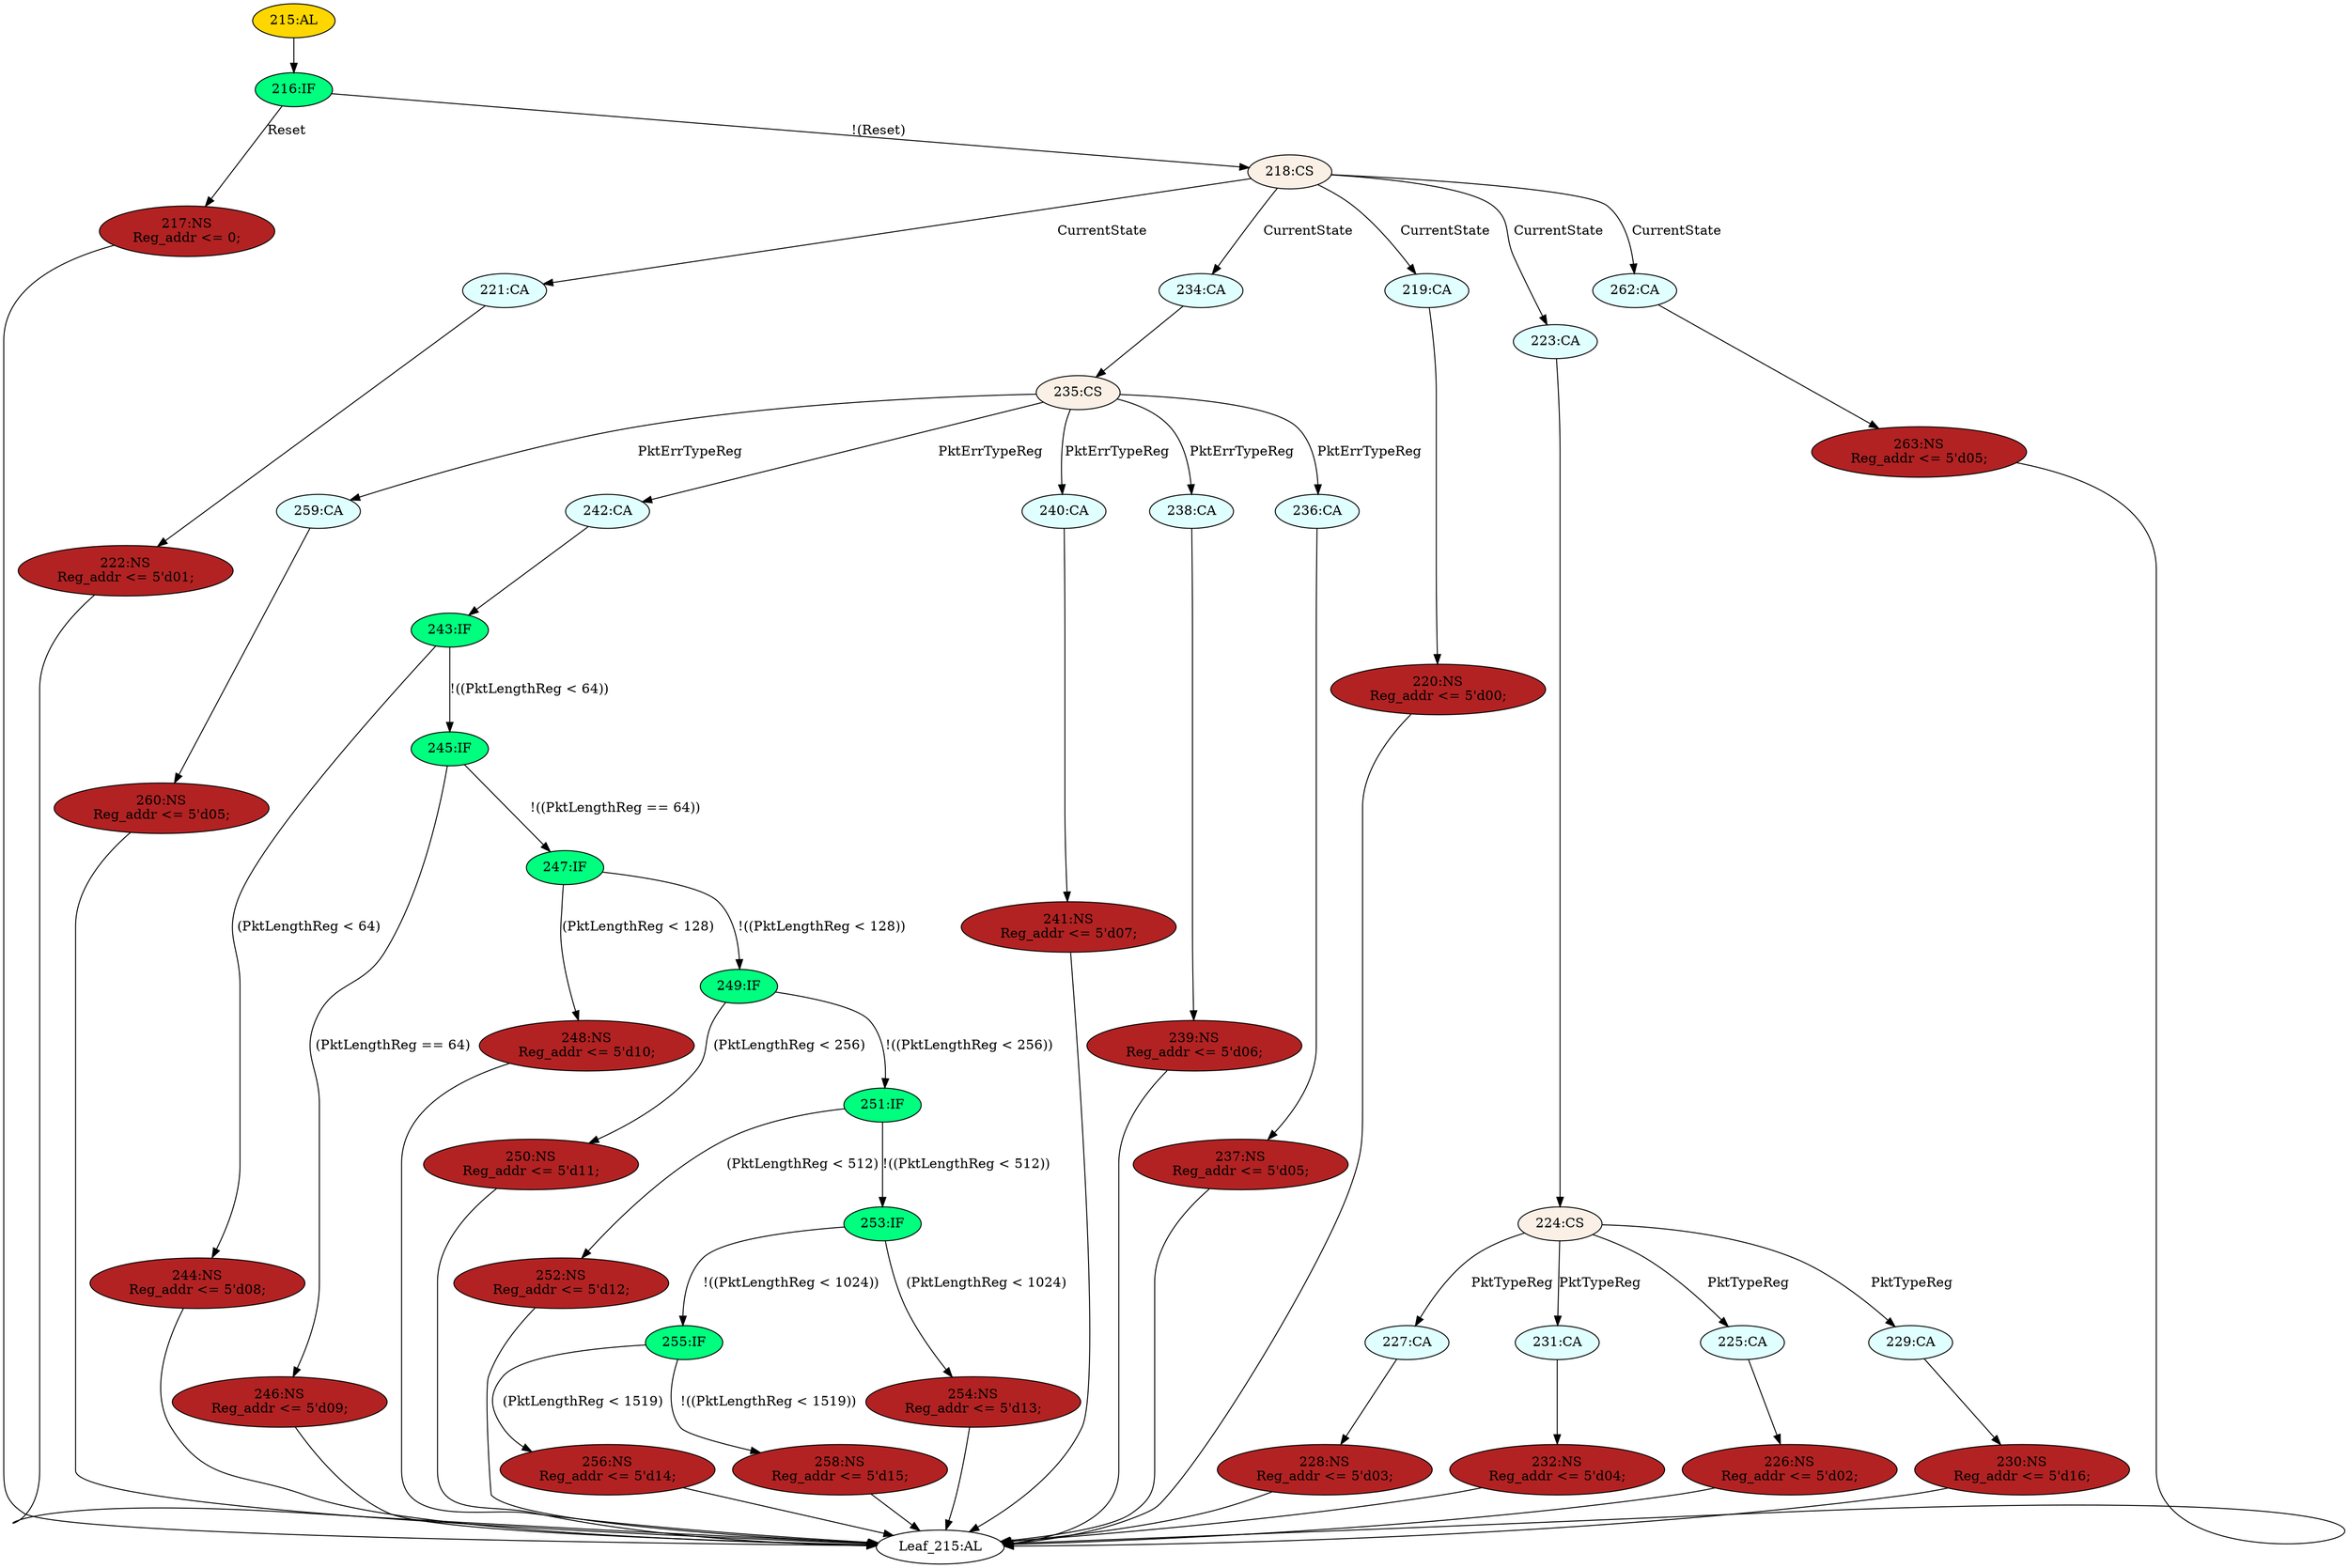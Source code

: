 strict digraph "" {
	node [label="\N"];
	"263:NS"	 [ast="<pyverilog.vparser.ast.NonblockingSubstitution object at 0x7f8c06320dd0>",
		fillcolor=firebrick,
		label="263:NS
Reg_addr <= 5'd05;",
		statements="[<pyverilog.vparser.ast.NonblockingSubstitution object at 0x7f8c06320dd0>]",
		style=filled,
		typ=NonblockingSubstitution];
	"Leaf_215:AL"	 [def_var="['Reg_addr']",
		label="Leaf_215:AL"];
	"263:NS" -> "Leaf_215:AL"	 [cond="[]",
		lineno=None];
	"227:CA"	 [ast="<pyverilog.vparser.ast.Case object at 0x7f8c06320390>",
		fillcolor=lightcyan,
		label="227:CA",
		statements="[]",
		style=filled,
		typ=Case];
	"228:NS"	 [ast="<pyverilog.vparser.ast.NonblockingSubstitution object at 0x7f8c06320e50>",
		fillcolor=firebrick,
		label="228:NS
Reg_addr <= 5'd03;",
		statements="[<pyverilog.vparser.ast.NonblockingSubstitution object at 0x7f8c06320e50>]",
		style=filled,
		typ=NonblockingSubstitution];
	"227:CA" -> "228:NS"	 [cond="[]",
		lineno=None];
	"228:NS" -> "Leaf_215:AL"	 [cond="[]",
		lineno=None];
	"255:IF"	 [ast="<pyverilog.vparser.ast.IfStatement object at 0x7f8c06323210>",
		fillcolor=springgreen,
		label="255:IF",
		statements="[]",
		style=filled,
		typ=IfStatement];
	"256:NS"	 [ast="<pyverilog.vparser.ast.NonblockingSubstitution object at 0x7f8c06323410>",
		fillcolor=firebrick,
		label="256:NS
Reg_addr <= 5'd14;",
		statements="[<pyverilog.vparser.ast.NonblockingSubstitution object at 0x7f8c06323410>]",
		style=filled,
		typ=NonblockingSubstitution];
	"255:IF" -> "256:NS"	 [cond="['PktLengthReg']",
		label="(PktLengthReg < 1519)",
		lineno=255];
	"258:NS"	 [ast="<pyverilog.vparser.ast.NonblockingSubstitution object at 0x7f8c06323290>",
		fillcolor=firebrick,
		label="258:NS
Reg_addr <= 5'd15;",
		statements="[<pyverilog.vparser.ast.NonblockingSubstitution object at 0x7f8c06323290>]",
		style=filled,
		typ=NonblockingSubstitution];
	"255:IF" -> "258:NS"	 [cond="['PktLengthReg']",
		label="!((PktLengthReg < 1519))",
		lineno=255];
	"221:CA"	 [ast="<pyverilog.vparser.ast.Case object at 0x7f8c06323790>",
		fillcolor=lightcyan,
		label="221:CA",
		statements="[]",
		style=filled,
		typ=Case];
	"222:NS"	 [ast="<pyverilog.vparser.ast.NonblockingSubstitution object at 0x7f8c06323850>",
		fillcolor=firebrick,
		label="222:NS
Reg_addr <= 5'd01;",
		statements="[<pyverilog.vparser.ast.NonblockingSubstitution object at 0x7f8c06323850>]",
		style=filled,
		typ=NonblockingSubstitution];
	"221:CA" -> "222:NS"	 [cond="[]",
		lineno=None];
	"254:NS"	 [ast="<pyverilog.vparser.ast.NonblockingSubstitution object at 0x7f8c06323990>",
		fillcolor=firebrick,
		label="254:NS
Reg_addr <= 5'd13;",
		statements="[<pyverilog.vparser.ast.NonblockingSubstitution object at 0x7f8c06323990>]",
		style=filled,
		typ=NonblockingSubstitution];
	"254:NS" -> "Leaf_215:AL"	 [cond="[]",
		lineno=None];
	"259:CA"	 [ast="<pyverilog.vparser.ast.Case object at 0x7f8c06323ad0>",
		fillcolor=lightcyan,
		label="259:CA",
		statements="[]",
		style=filled,
		typ=Case];
	"260:NS"	 [ast="<pyverilog.vparser.ast.NonblockingSubstitution object at 0x7f8c06323b10>",
		fillcolor=firebrick,
		label="260:NS
Reg_addr <= 5'd05;",
		statements="[<pyverilog.vparser.ast.NonblockingSubstitution object at 0x7f8c06323b10>]",
		style=filled,
		typ=NonblockingSubstitution];
	"259:CA" -> "260:NS"	 [cond="[]",
		lineno=None];
	"220:NS"	 [ast="<pyverilog.vparser.ast.NonblockingSubstitution object at 0x7f8c06323c50>",
		fillcolor=firebrick,
		label="220:NS
Reg_addr <= 5'd00;",
		statements="[<pyverilog.vparser.ast.NonblockingSubstitution object at 0x7f8c06323c50>]",
		style=filled,
		typ=NonblockingSubstitution];
	"220:NS" -> "Leaf_215:AL"	 [cond="[]",
		lineno=None];
	"237:NS"	 [ast="<pyverilog.vparser.ast.NonblockingSubstitution object at 0x7f8c06323d90>",
		fillcolor=firebrick,
		label="237:NS
Reg_addr <= 5'd05;",
		statements="[<pyverilog.vparser.ast.NonblockingSubstitution object at 0x7f8c06323d90>]",
		style=filled,
		typ=NonblockingSubstitution];
	"237:NS" -> "Leaf_215:AL"	 [cond="[]",
		lineno=None];
	"226:NS"	 [ast="<pyverilog.vparser.ast.NonblockingSubstitution object at 0x7f8c06323ed0>",
		fillcolor=firebrick,
		label="226:NS
Reg_addr <= 5'd02;",
		statements="[<pyverilog.vparser.ast.NonblockingSubstitution object at 0x7f8c06323ed0>]",
		style=filled,
		typ=NonblockingSubstitution];
	"226:NS" -> "Leaf_215:AL"	 [cond="[]",
		lineno=None];
	"239:NS"	 [ast="<pyverilog.vparser.ast.NonblockingSubstitution object at 0x7f8c06325050>",
		fillcolor=firebrick,
		label="239:NS
Reg_addr <= 5'd06;",
		statements="[<pyverilog.vparser.ast.NonblockingSubstitution object at 0x7f8c06325050>]",
		style=filled,
		typ=NonblockingSubstitution];
	"239:NS" -> "Leaf_215:AL"	 [cond="[]",
		lineno=None];
	"244:NS"	 [ast="<pyverilog.vparser.ast.NonblockingSubstitution object at 0x7f8c06325190>",
		fillcolor=firebrick,
		label="244:NS
Reg_addr <= 5'd08;",
		statements="[<pyverilog.vparser.ast.NonblockingSubstitution object at 0x7f8c06325190>]",
		style=filled,
		typ=NonblockingSubstitution];
	"244:NS" -> "Leaf_215:AL"	 [cond="[]",
		lineno=None];
	"231:CA"	 [ast="<pyverilog.vparser.ast.Case object at 0x7f8c063252d0>",
		fillcolor=lightcyan,
		label="231:CA",
		statements="[]",
		style=filled,
		typ=Case];
	"232:NS"	 [ast="<pyverilog.vparser.ast.NonblockingSubstitution object at 0x7f8c06325310>",
		fillcolor=firebrick,
		label="232:NS
Reg_addr <= 5'd04;",
		statements="[<pyverilog.vparser.ast.NonblockingSubstitution object at 0x7f8c06325310>]",
		style=filled,
		typ=NonblockingSubstitution];
	"231:CA" -> "232:NS"	 [cond="[]",
		lineno=None];
	"216:IF"	 [ast="<pyverilog.vparser.ast.IfStatement object at 0x7f8c06325450>",
		fillcolor=springgreen,
		label="216:IF",
		statements="[]",
		style=filled,
		typ=IfStatement];
	"217:NS"	 [ast="<pyverilog.vparser.ast.NonblockingSubstitution object at 0x7f8c0632aa50>",
		fillcolor=firebrick,
		label="217:NS
Reg_addr <= 0;",
		statements="[<pyverilog.vparser.ast.NonblockingSubstitution object at 0x7f8c0632aa50>]",
		style=filled,
		typ=NonblockingSubstitution];
	"216:IF" -> "217:NS"	 [cond="['Reset']",
		label=Reset,
		lineno=216];
	"218:CS"	 [ast="<pyverilog.vparser.ast.CaseStatement object at 0x7f8c06325490>",
		fillcolor=linen,
		label="218:CS",
		statements="[]",
		style=filled,
		typ=CaseStatement];
	"216:IF" -> "218:CS"	 [cond="['Reset']",
		label="!(Reset)",
		lineno=216];
	"242:CA"	 [ast="<pyverilog.vparser.ast.Case object at 0x7f8c06325dd0>",
		fillcolor=lightcyan,
		label="242:CA",
		statements="[]",
		style=filled,
		typ=Case];
	"243:IF"	 [ast="<pyverilog.vparser.ast.IfStatement object at 0x7f8c06325e50>",
		fillcolor=springgreen,
		label="243:IF",
		statements="[]",
		style=filled,
		typ=IfStatement];
	"242:CA" -> "243:IF"	 [cond="[]",
		lineno=None];
	"225:CA"	 [ast="<pyverilog.vparser.ast.Case object at 0x7f8c06325710>",
		fillcolor=lightcyan,
		label="225:CA",
		statements="[]",
		style=filled,
		typ=Case];
	"225:CA" -> "226:NS"	 [cond="[]",
		lineno=None];
	"252:NS"	 [ast="<pyverilog.vparser.ast.NonblockingSubstitution object at 0x7f8c0632a150>",
		fillcolor=firebrick,
		label="252:NS
Reg_addr <= 5'd12;",
		statements="[<pyverilog.vparser.ast.NonblockingSubstitution object at 0x7f8c0632a150>]",
		style=filled,
		typ=NonblockingSubstitution];
	"252:NS" -> "Leaf_215:AL"	 [cond="[]",
		lineno=None];
	"217:NS" -> "Leaf_215:AL"	 [cond="[]",
		lineno=None];
	"253:IF"	 [ast="<pyverilog.vparser.ast.IfStatement object at 0x7f8c06325f90>",
		fillcolor=springgreen,
		label="253:IF",
		statements="[]",
		style=filled,
		typ=IfStatement];
	"253:IF" -> "255:IF"	 [cond="['PktLengthReg']",
		label="!((PktLengthReg < 1024))",
		lineno=253];
	"253:IF" -> "254:NS"	 [cond="['PktLengthReg']",
		label="(PktLengthReg < 1024)",
		lineno=253];
	"245:IF"	 [ast="<pyverilog.vparser.ast.IfStatement object at 0x7f8c06325e90>",
		fillcolor=springgreen,
		label="245:IF",
		statements="[]",
		style=filled,
		typ=IfStatement];
	"246:NS"	 [ast="<pyverilog.vparser.ast.NonblockingSubstitution object at 0x7f8c0632a6d0>",
		fillcolor=firebrick,
		label="246:NS
Reg_addr <= 5'd09;",
		statements="[<pyverilog.vparser.ast.NonblockingSubstitution object at 0x7f8c0632a6d0>]",
		style=filled,
		typ=NonblockingSubstitution];
	"245:IF" -> "246:NS"	 [cond="['PktLengthReg']",
		label="(PktLengthReg == 64)",
		lineno=245];
	"247:IF"	 [ast="<pyverilog.vparser.ast.IfStatement object at 0x7f8c06325ed0>",
		fillcolor=springgreen,
		label="247:IF",
		statements="[]",
		style=filled,
		typ=IfStatement];
	"245:IF" -> "247:IF"	 [cond="['PktLengthReg']",
		label="!((PktLengthReg == 64))",
		lineno=245];
	"234:CA"	 [ast="<pyverilog.vparser.ast.Case object at 0x7f8c06325950>",
		fillcolor=lightcyan,
		label="234:CA",
		statements="[]",
		style=filled,
		typ=Case];
	"235:CS"	 [ast="<pyverilog.vparser.ast.CaseStatement object at 0x7f8c06325a10>",
		fillcolor=linen,
		label="235:CS",
		statements="[]",
		style=filled,
		typ=CaseStatement];
	"234:CA" -> "235:CS"	 [cond="[]",
		lineno=None];
	"250:NS"	 [ast="<pyverilog.vparser.ast.NonblockingSubstitution object at 0x7f8c0632a390>",
		fillcolor=firebrick,
		label="250:NS
Reg_addr <= 5'd11;",
		statements="[<pyverilog.vparser.ast.NonblockingSubstitution object at 0x7f8c0632a390>]",
		style=filled,
		typ=NonblockingSubstitution];
	"250:NS" -> "Leaf_215:AL"	 [cond="[]",
		lineno=None];
	"240:CA"	 [ast="<pyverilog.vparser.ast.Case object at 0x7f8c06325bd0>",
		fillcolor=lightcyan,
		label="240:CA",
		statements="[]",
		style=filled,
		typ=Case];
	"241:NS"	 [ast="<pyverilog.vparser.ast.NonblockingSubstitution object at 0x7f8c06325c50>",
		fillcolor=firebrick,
		label="241:NS
Reg_addr <= 5'd07;",
		statements="[<pyverilog.vparser.ast.NonblockingSubstitution object at 0x7f8c06325c50>]",
		style=filled,
		typ=NonblockingSubstitution];
	"240:CA" -> "241:NS"	 [cond="[]",
		lineno=None];
	"215:AL"	 [ast="<pyverilog.vparser.ast.Always object at 0x7f8c0632abd0>",
		clk_sens=True,
		fillcolor=gold,
		label="215:AL",
		sens="['Clk', 'Reset']",
		statements="[]",
		style=filled,
		typ=Always,
		use_var="['Reset', 'PktTypeReg', 'PktErrTypeReg', 'CurrentState', 'PktLengthReg']"];
	"215:AL" -> "216:IF"	 [cond="[]",
		lineno=None];
	"235:CS" -> "259:CA"	 [cond="['PktErrTypeReg']",
		label=PktErrTypeReg,
		lineno=235];
	"235:CS" -> "242:CA"	 [cond="['PktErrTypeReg']",
		label=PktErrTypeReg,
		lineno=235];
	"235:CS" -> "240:CA"	 [cond="['PktErrTypeReg']",
		label=PktErrTypeReg,
		lineno=235];
	"238:CA"	 [ast="<pyverilog.vparser.ast.Case object at 0x7f8c06325b50>",
		fillcolor=lightcyan,
		label="238:CA",
		statements="[]",
		style=filled,
		typ=Case];
	"235:CS" -> "238:CA"	 [cond="['PktErrTypeReg']",
		label=PktErrTypeReg,
		lineno=235];
	"236:CA"	 [ast="<pyverilog.vparser.ast.Case object at 0x7f8c06325ad0>",
		fillcolor=lightcyan,
		label="236:CA",
		statements="[]",
		style=filled,
		typ=Case];
	"235:CS" -> "236:CA"	 [cond="['PktErrTypeReg']",
		label=PktErrTypeReg,
		lineno=235];
	"219:CA"	 [ast="<pyverilog.vparser.ast.Case object at 0x7f8c06325590>",
		fillcolor=lightcyan,
		label="219:CA",
		statements="[]",
		style=filled,
		typ=Case];
	"219:CA" -> "220:NS"	 [cond="[]",
		lineno=None];
	"241:NS" -> "Leaf_215:AL"	 [cond="[]",
		lineno=None];
	"243:IF" -> "244:NS"	 [cond="['PktLengthReg']",
		label="(PktLengthReg < 64)",
		lineno=243];
	"243:IF" -> "245:IF"	 [cond="['PktLengthReg']",
		label="!((PktLengthReg < 64))",
		lineno=243];
	"232:NS" -> "Leaf_215:AL"	 [cond="[]",
		lineno=None];
	"222:NS" -> "Leaf_215:AL"	 [cond="[]",
		lineno=None];
	"256:NS" -> "Leaf_215:AL"	 [cond="[]",
		lineno=None];
	"251:IF"	 [ast="<pyverilog.vparser.ast.IfStatement object at 0x7f8c06325f50>",
		fillcolor=springgreen,
		label="251:IF",
		statements="[]",
		style=filled,
		typ=IfStatement];
	"251:IF" -> "252:NS"	 [cond="['PktLengthReg']",
		label="(PktLengthReg < 512)",
		lineno=251];
	"251:IF" -> "253:IF"	 [cond="['PktLengthReg']",
		label="!((PktLengthReg < 512))",
		lineno=251];
	"248:NS"	 [ast="<pyverilog.vparser.ast.NonblockingSubstitution object at 0x7f8c06323650>",
		fillcolor=firebrick,
		label="248:NS
Reg_addr <= 5'd10;",
		statements="[<pyverilog.vparser.ast.NonblockingSubstitution object at 0x7f8c06323650>]",
		style=filled,
		typ=NonblockingSubstitution];
	"248:NS" -> "Leaf_215:AL"	 [cond="[]",
		lineno=None];
	"229:CA"	 [ast="<pyverilog.vparser.ast.Case object at 0x7f8c06325790>",
		fillcolor=lightcyan,
		label="229:CA",
		statements="[]",
		style=filled,
		typ=Case];
	"230:NS"	 [ast="<pyverilog.vparser.ast.NonblockingSubstitution object at 0x7f8c06325810>",
		fillcolor=firebrick,
		label="230:NS
Reg_addr <= 5'd16;",
		statements="[<pyverilog.vparser.ast.NonblockingSubstitution object at 0x7f8c06325810>]",
		style=filled,
		typ=NonblockingSubstitution];
	"229:CA" -> "230:NS"	 [cond="[]",
		lineno=None];
	"230:NS" -> "Leaf_215:AL"	 [cond="[]",
		lineno=None];
	"246:NS" -> "Leaf_215:AL"	 [cond="[]",
		lineno=None];
	"260:NS" -> "Leaf_215:AL"	 [cond="[]",
		lineno=None];
	"218:CS" -> "221:CA"	 [cond="['CurrentState']",
		label=CurrentState,
		lineno=218];
	"218:CS" -> "234:CA"	 [cond="['CurrentState']",
		label=CurrentState,
		lineno=218];
	"218:CS" -> "219:CA"	 [cond="['CurrentState']",
		label=CurrentState,
		lineno=218];
	"223:CA"	 [ast="<pyverilog.vparser.ast.Case object at 0x7f8c06325650>",
		fillcolor=lightcyan,
		label="223:CA",
		statements="[]",
		style=filled,
		typ=Case];
	"218:CS" -> "223:CA"	 [cond="['CurrentState']",
		label=CurrentState,
		lineno=218];
	"262:CA"	 [ast="<pyverilog.vparser.ast.Case object at 0x7f8c0632aa10>",
		fillcolor=lightcyan,
		label="262:CA",
		statements="[]",
		style=filled,
		typ=Case];
	"218:CS" -> "262:CA"	 [cond="['CurrentState']",
		label=CurrentState,
		lineno=218];
	"224:CS"	 [ast="<pyverilog.vparser.ast.CaseStatement object at 0x7f8c06325690>",
		fillcolor=linen,
		label="224:CS",
		statements="[]",
		style=filled,
		typ=CaseStatement];
	"223:CA" -> "224:CS"	 [cond="[]",
		lineno=None];
	"224:CS" -> "227:CA"	 [cond="['PktTypeReg']",
		label=PktTypeReg,
		lineno=224];
	"224:CS" -> "231:CA"	 [cond="['PktTypeReg']",
		label=PktTypeReg,
		lineno=224];
	"224:CS" -> "225:CA"	 [cond="['PktTypeReg']",
		label=PktTypeReg,
		lineno=224];
	"224:CS" -> "229:CA"	 [cond="['PktTypeReg']",
		label=PktTypeReg,
		lineno=224];
	"238:CA" -> "239:NS"	 [cond="[]",
		lineno=None];
	"262:CA" -> "263:NS"	 [cond="[]",
		lineno=None];
	"249:IF"	 [ast="<pyverilog.vparser.ast.IfStatement object at 0x7f8c06325f10>",
		fillcolor=springgreen,
		label="249:IF",
		statements="[]",
		style=filled,
		typ=IfStatement];
	"249:IF" -> "250:NS"	 [cond="['PktLengthReg']",
		label="(PktLengthReg < 256)",
		lineno=249];
	"249:IF" -> "251:IF"	 [cond="['PktLengthReg']",
		label="!((PktLengthReg < 256))",
		lineno=249];
	"247:IF" -> "248:NS"	 [cond="['PktLengthReg']",
		label="(PktLengthReg < 128)",
		lineno=247];
	"247:IF" -> "249:IF"	 [cond="['PktLengthReg']",
		label="!((PktLengthReg < 128))",
		lineno=247];
	"236:CA" -> "237:NS"	 [cond="[]",
		lineno=None];
	"258:NS" -> "Leaf_215:AL"	 [cond="[]",
		lineno=None];
}
